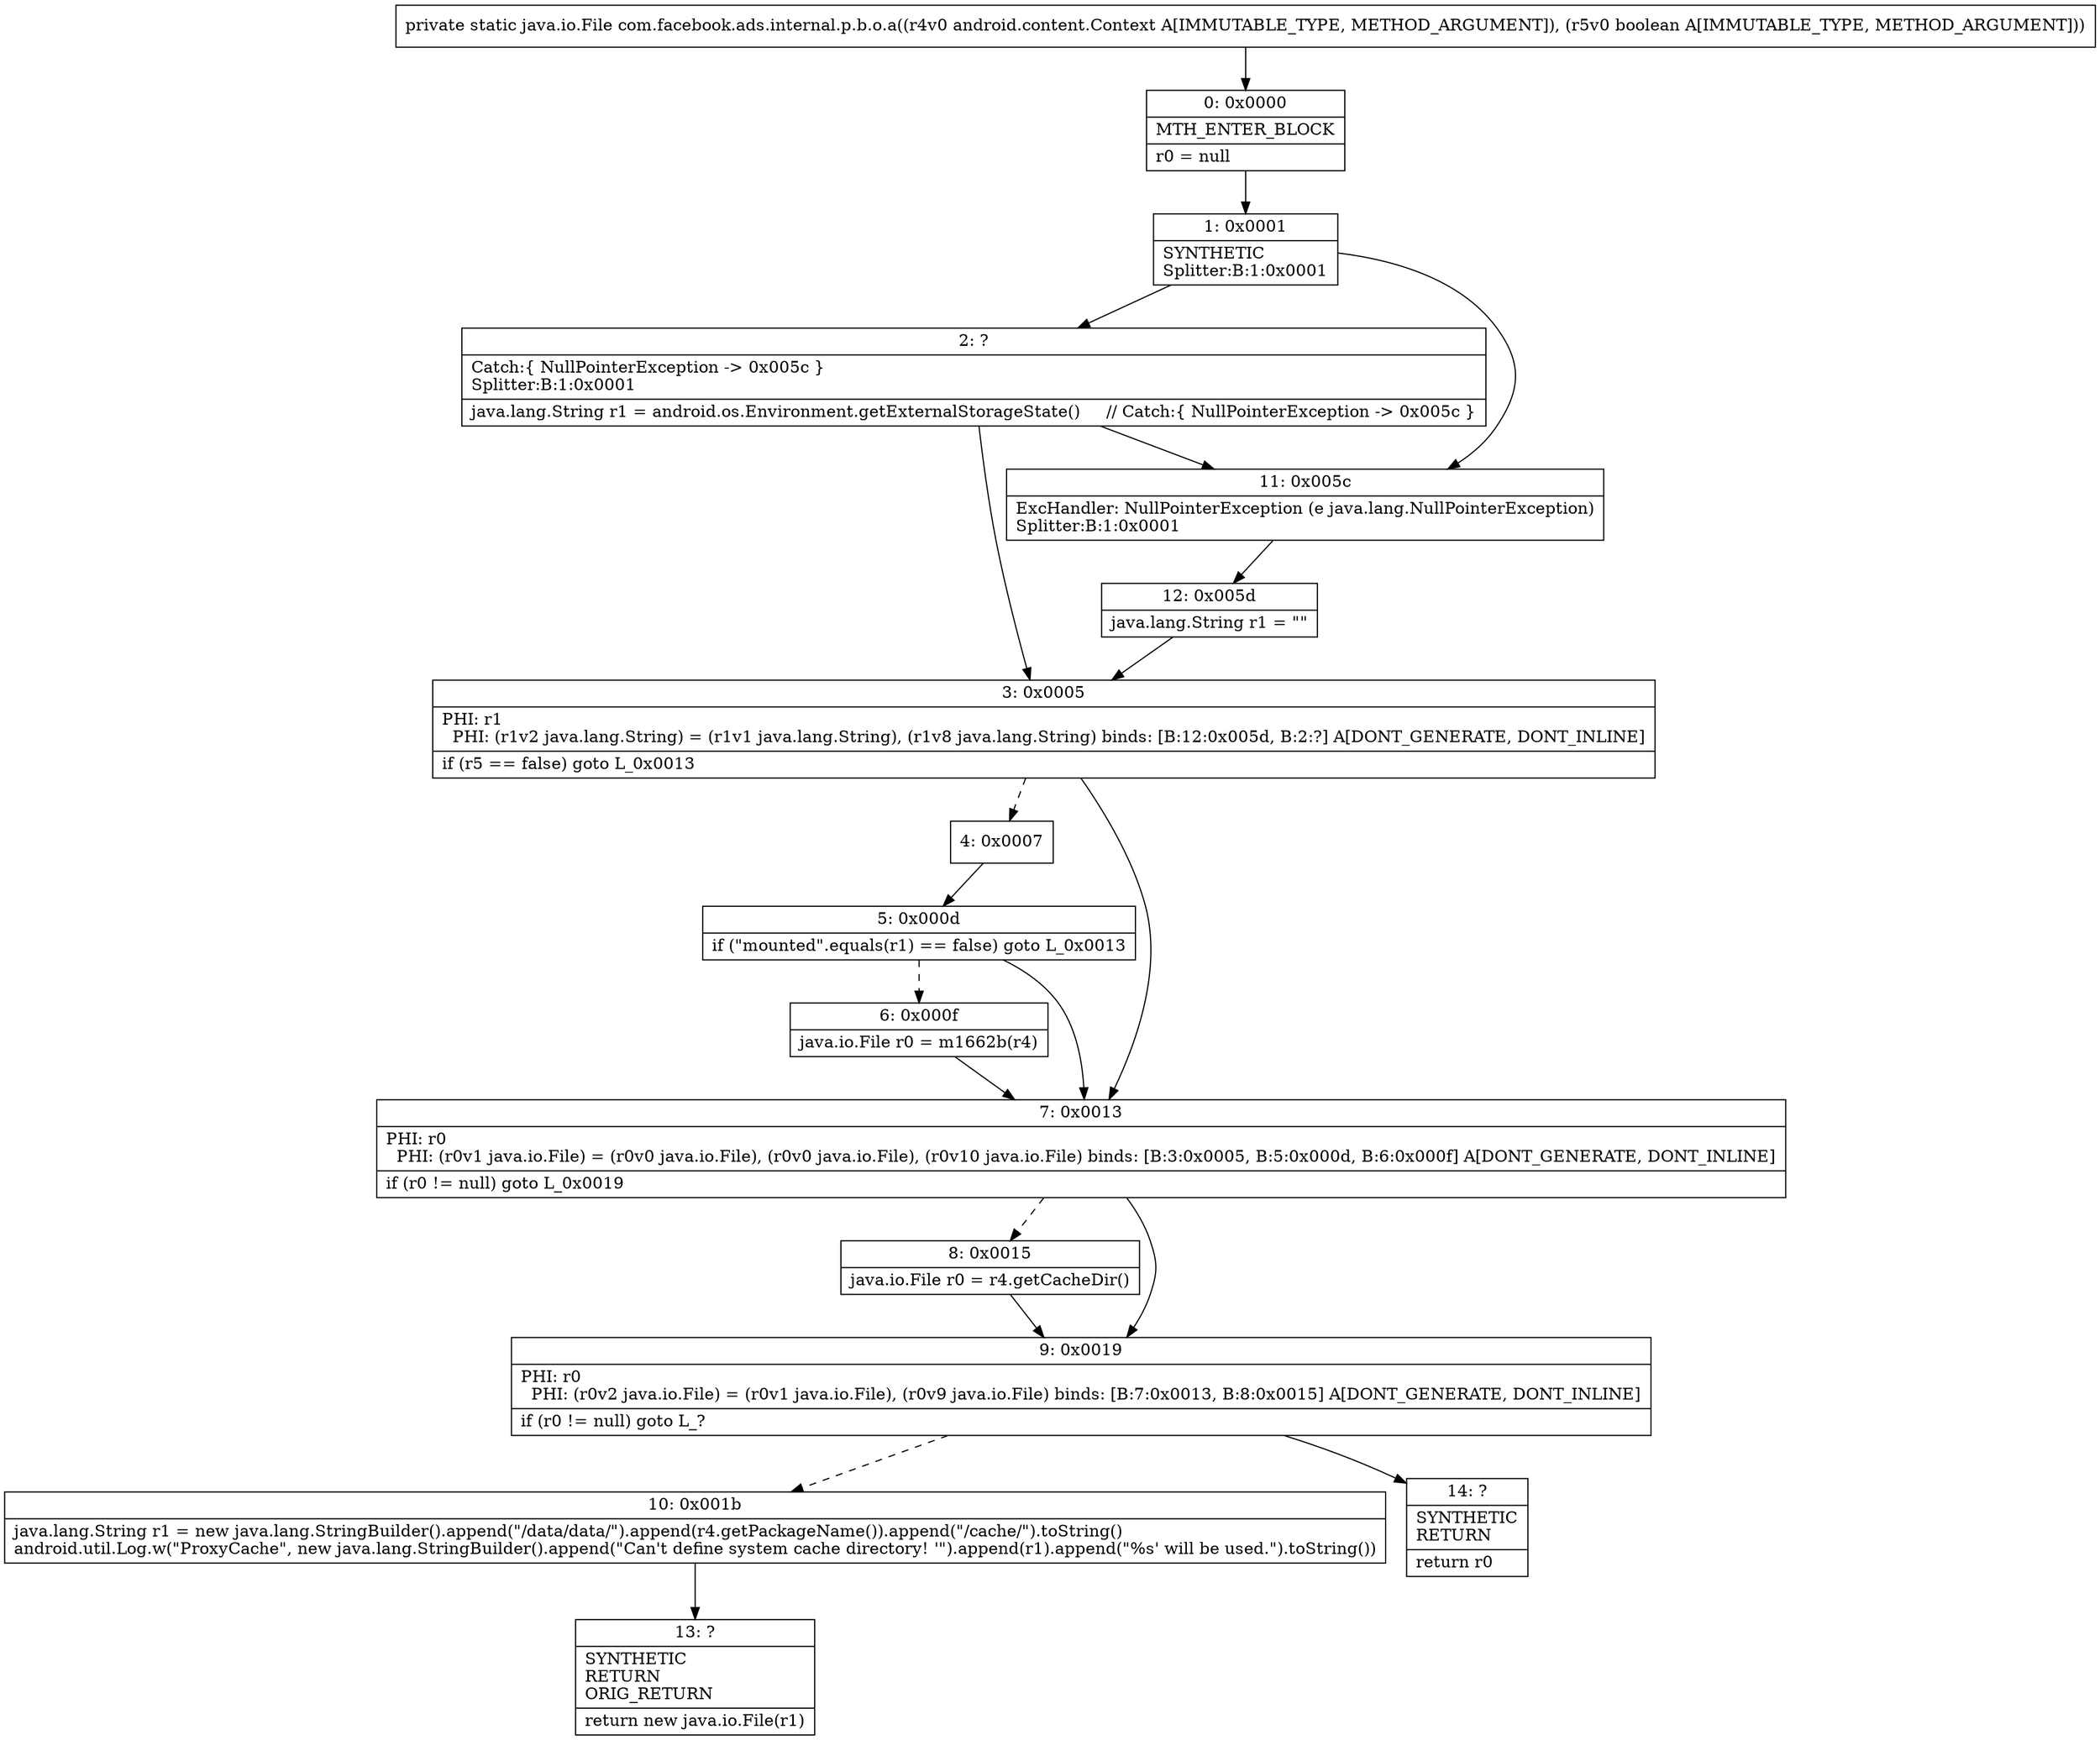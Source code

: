 digraph "CFG forcom.facebook.ads.internal.p.b.o.a(Landroid\/content\/Context;Z)Ljava\/io\/File;" {
Node_0 [shape=record,label="{0\:\ 0x0000|MTH_ENTER_BLOCK\l|r0 = null\l}"];
Node_1 [shape=record,label="{1\:\ 0x0001|SYNTHETIC\lSplitter:B:1:0x0001\l}"];
Node_2 [shape=record,label="{2\:\ ?|Catch:\{ NullPointerException \-\> 0x005c \}\lSplitter:B:1:0x0001\l|java.lang.String r1 = android.os.Environment.getExternalStorageState()     \/\/ Catch:\{ NullPointerException \-\> 0x005c \}\l}"];
Node_3 [shape=record,label="{3\:\ 0x0005|PHI: r1 \l  PHI: (r1v2 java.lang.String) = (r1v1 java.lang.String), (r1v8 java.lang.String) binds: [B:12:0x005d, B:2:?] A[DONT_GENERATE, DONT_INLINE]\l|if (r5 == false) goto L_0x0013\l}"];
Node_4 [shape=record,label="{4\:\ 0x0007}"];
Node_5 [shape=record,label="{5\:\ 0x000d|if (\"mounted\".equals(r1) == false) goto L_0x0013\l}"];
Node_6 [shape=record,label="{6\:\ 0x000f|java.io.File r0 = m1662b(r4)\l}"];
Node_7 [shape=record,label="{7\:\ 0x0013|PHI: r0 \l  PHI: (r0v1 java.io.File) = (r0v0 java.io.File), (r0v0 java.io.File), (r0v10 java.io.File) binds: [B:3:0x0005, B:5:0x000d, B:6:0x000f] A[DONT_GENERATE, DONT_INLINE]\l|if (r0 != null) goto L_0x0019\l}"];
Node_8 [shape=record,label="{8\:\ 0x0015|java.io.File r0 = r4.getCacheDir()\l}"];
Node_9 [shape=record,label="{9\:\ 0x0019|PHI: r0 \l  PHI: (r0v2 java.io.File) = (r0v1 java.io.File), (r0v9 java.io.File) binds: [B:7:0x0013, B:8:0x0015] A[DONT_GENERATE, DONT_INLINE]\l|if (r0 != null) goto L_?\l}"];
Node_10 [shape=record,label="{10\:\ 0x001b|java.lang.String r1 = new java.lang.StringBuilder().append(\"\/data\/data\/\").append(r4.getPackageName()).append(\"\/cache\/\").toString()\landroid.util.Log.w(\"ProxyCache\", new java.lang.StringBuilder().append(\"Can't define system cache directory! '\").append(r1).append(\"%s' will be used.\").toString())\l}"];
Node_11 [shape=record,label="{11\:\ 0x005c|ExcHandler: NullPointerException (e java.lang.NullPointerException)\lSplitter:B:1:0x0001\l}"];
Node_12 [shape=record,label="{12\:\ 0x005d|java.lang.String r1 = \"\"\l}"];
Node_13 [shape=record,label="{13\:\ ?|SYNTHETIC\lRETURN\lORIG_RETURN\l|return new java.io.File(r1)\l}"];
Node_14 [shape=record,label="{14\:\ ?|SYNTHETIC\lRETURN\l|return r0\l}"];
MethodNode[shape=record,label="{private static java.io.File com.facebook.ads.internal.p.b.o.a((r4v0 android.content.Context A[IMMUTABLE_TYPE, METHOD_ARGUMENT]), (r5v0 boolean A[IMMUTABLE_TYPE, METHOD_ARGUMENT])) }"];
MethodNode -> Node_0;
Node_0 -> Node_1;
Node_1 -> Node_2;
Node_1 -> Node_11;
Node_2 -> Node_11;
Node_2 -> Node_3;
Node_3 -> Node_4[style=dashed];
Node_3 -> Node_7;
Node_4 -> Node_5;
Node_5 -> Node_6[style=dashed];
Node_5 -> Node_7;
Node_6 -> Node_7;
Node_7 -> Node_8[style=dashed];
Node_7 -> Node_9;
Node_8 -> Node_9;
Node_9 -> Node_10[style=dashed];
Node_9 -> Node_14;
Node_10 -> Node_13;
Node_11 -> Node_12;
Node_12 -> Node_3;
}

